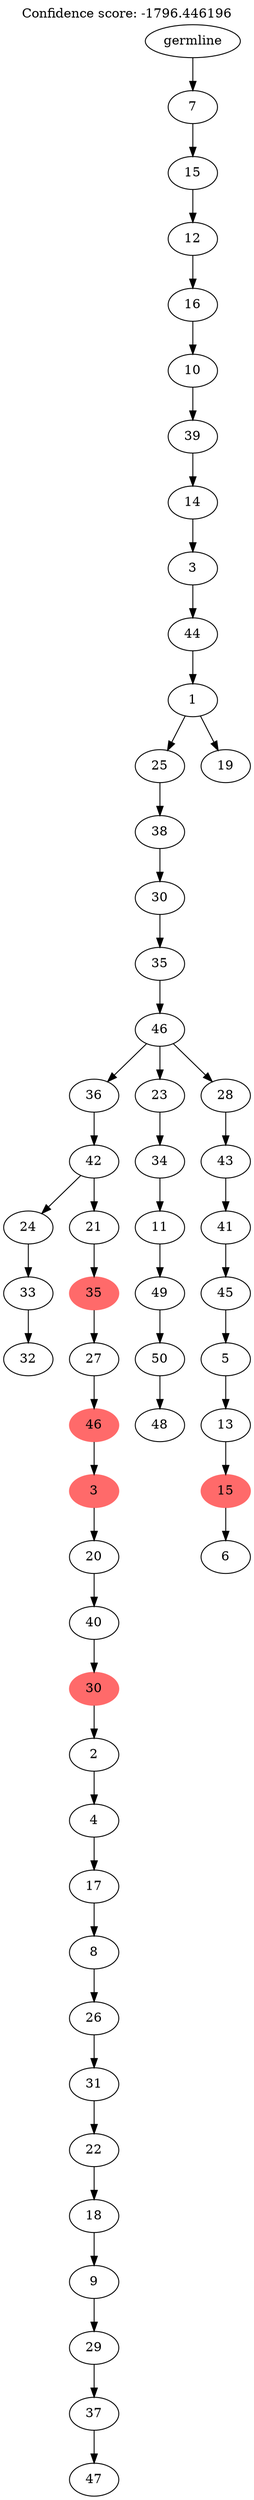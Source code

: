 digraph g {
	"54" -> "55";
	"55" [label="32"];
	"53" -> "54";
	"54" [label="33"];
	"51" -> "52";
	"52" [label="47"];
	"50" -> "51";
	"51" [label="37"];
	"49" -> "50";
	"50" [label="29"];
	"48" -> "49";
	"49" [label="9"];
	"47" -> "48";
	"48" [label="18"];
	"46" -> "47";
	"47" [label="22"];
	"45" -> "46";
	"46" [label="31"];
	"44" -> "45";
	"45" [label="26"];
	"43" -> "44";
	"44" [label="8"];
	"42" -> "43";
	"43" [label="17"];
	"41" -> "42";
	"42" [label="4"];
	"40" -> "41";
	"41" [label="2"];
	"39" -> "40";
	"40" [color=indianred1, style=filled, label="30"];
	"38" -> "39";
	"39" [label="40"];
	"37" -> "38";
	"38" [label="20"];
	"36" -> "37";
	"37" [color=indianred1, style=filled, label="3"];
	"35" -> "36";
	"36" [color=indianred1, style=filled, label="46"];
	"34" -> "35";
	"35" [label="27"];
	"33" -> "34";
	"34" [color=indianred1, style=filled, label="35"];
	"32" -> "33";
	"33" [label="21"];
	"32" -> "53";
	"53" [label="24"];
	"31" -> "32";
	"32" [label="42"];
	"29" -> "30";
	"30" [label="48"];
	"28" -> "29";
	"29" [label="50"];
	"27" -> "28";
	"28" [label="49"];
	"26" -> "27";
	"27" [label="11"];
	"25" -> "26";
	"26" [label="34"];
	"23" -> "24";
	"24" [label="6"];
	"22" -> "23";
	"23" [color=indianred1, style=filled, label="15"];
	"21" -> "22";
	"22" [label="13"];
	"20" -> "21";
	"21" [label="5"];
	"19" -> "20";
	"20" [label="45"];
	"18" -> "19";
	"19" [label="41"];
	"17" -> "18";
	"18" [label="43"];
	"16" -> "17";
	"17" [label="28"];
	"16" -> "25";
	"25" [label="23"];
	"16" -> "31";
	"31" [label="36"];
	"15" -> "16";
	"16" [label="46"];
	"14" -> "15";
	"15" [label="35"];
	"13" -> "14";
	"14" [label="30"];
	"12" -> "13";
	"13" [label="38"];
	"10" -> "11";
	"11" [label="19"];
	"10" -> "12";
	"12" [label="25"];
	"9" -> "10";
	"10" [label="1"];
	"8" -> "9";
	"9" [label="44"];
	"7" -> "8";
	"8" [label="3"];
	"6" -> "7";
	"7" [label="14"];
	"5" -> "6";
	"6" [label="39"];
	"4" -> "5";
	"5" [label="10"];
	"3" -> "4";
	"4" [label="16"];
	"2" -> "3";
	"3" [label="12"];
	"1" -> "2";
	"2" [label="15"];
	"0" -> "1";
	"1" [label="7"];
	"0" [label="germline"];
	labelloc="t";
	label="Confidence score: -1796.446196";
}
